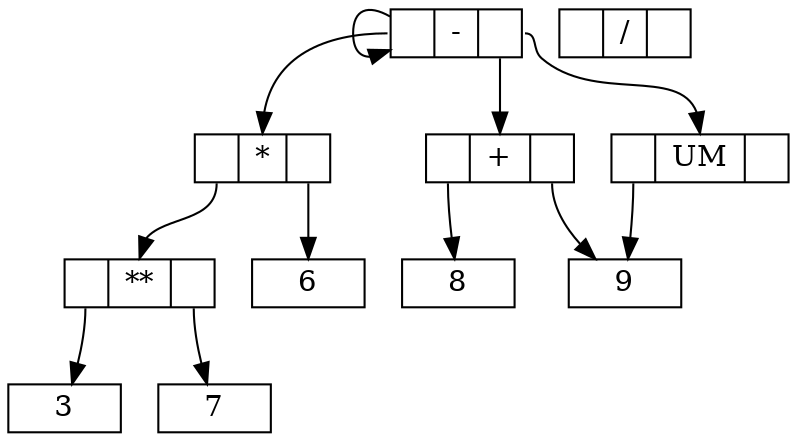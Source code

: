 digraph G {
node [shape = record,height=.1];
 node1[label = "<f0> |<f1> +|<f2> "]
 node2[label = "<f0> |<f1> -|<f2> "]
 node3[label = "<f0> |<f1> *|<f2> "]
 node4[label = "<f0> |<f1> /|<f2> "]
 node0[label = "<f0> |<f1> UM|<f2> "]
 node5[label = "<f0> |<f1> **|<f2> "]
 "node2":f0   ->  "node2":f0   ->  "node3":f1  
 "node3":f0   ->  "node5":f1  
 "node5":f0   -> 3
 "node5":f2   -> 7
 "node3":f2   -> 6
 "node2":f2   ->  "node0":f1  
 "node0":f0   -> 9
 "node2":f2   ->  "node1":f1  
 "node1":f0   -> 8
 "node1":f2   -> 9
}
